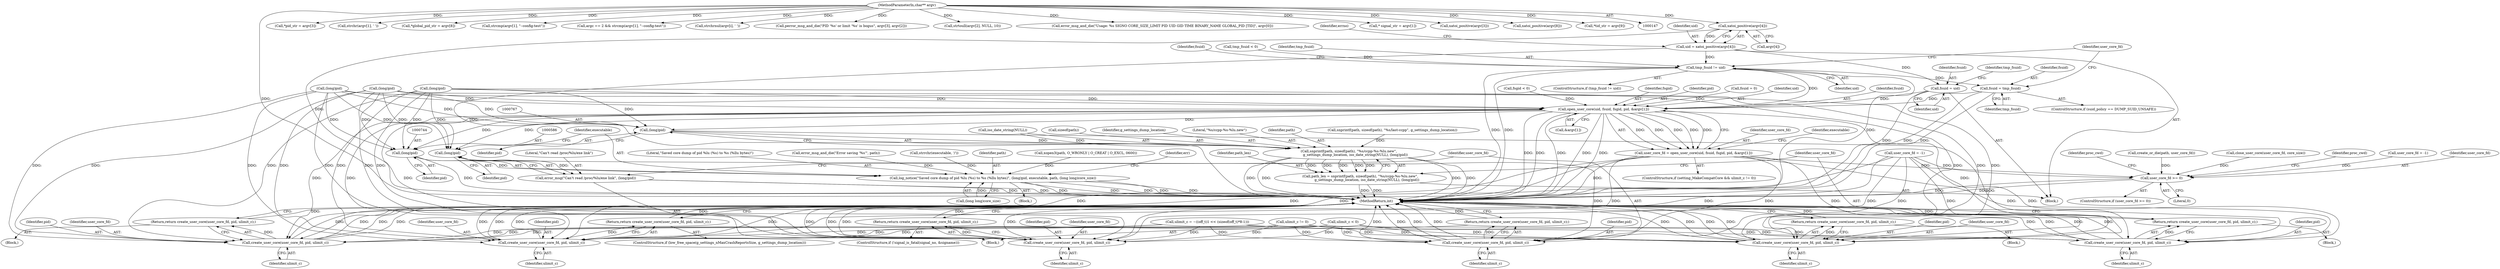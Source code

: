 digraph "0_abrt_3c1b60cfa62d39e5fff5a53a5bc53dae189e740e@array" {
"1000394" [label="(Call,xatoi_positive(argv[4]))"];
"1000149" [label="(MethodParameterIn,char** argv)"];
"1000392" [label="(Call,uid = xatoi_positive(argv[4]))"];
"1000498" [label="(Call,fsuid = uid)"];
"1000569" [label="(Call,open_user_core(uid, fsuid, fsgid, pid, &argv[1]))"];
"1000567" [label="(Call,user_core_fd = open_user_core(uid, fsuid, fsgid, pid, &argv[1]))"];
"1000589" [label="(Call,create_user_core(user_core_fd, pid, ulimit_c))"];
"1000588" [label="(Return,return create_user_core(user_core_fd, pid, ulimit_c);)"];
"1000604" [label="(Call,create_user_core(user_core_fd, pid, ulimit_c))"];
"1000603" [label="(Return,return create_user_core(user_core_fd, pid, ulimit_c);)"];
"1000622" [label="(Call,create_user_core(user_core_fd, pid, ulimit_c))"];
"1000621" [label="(Return,return create_user_core(user_core_fd, pid, ulimit_c);)"];
"1000642" [label="(Call,create_user_core(user_core_fd, pid, ulimit_c))"];
"1000641" [label="(Return,return create_user_core(user_core_fd, pid, ulimit_c);)"];
"1000658" [label="(Call,create_user_core(user_core_fd, pid, ulimit_c))"];
"1000657" [label="(Return,return create_user_core(user_core_fd, pid, ulimit_c);)"];
"1000771" [label="(Call,create_user_core(user_core_fd, pid, ulimit_c))"];
"1000770" [label="(Return,return create_user_core(user_core_fd, pid, ulimit_c);)"];
"1001431" [label="(Call,user_core_fd >= 0)"];
"1000585" [label="(Call,(long)pid)"];
"1000583" [label="(Call,error_msg(\"Can't read /proc/%lu/exe link\", (long)pid))"];
"1000743" [label="(Call,(long)pid)"];
"1000741" [label="(Call,log_notice(\"Saved core dump of pid %lu (%s) to %s (%llu bytes)\", (long)pid, executable, path, (long long)core_size))"];
"1000766" [label="(Call,(long)pid)"];
"1000758" [label="(Call,snprintf(path, sizeof(path), \"%s/ccpp-%s-%lu.new\",\n            g_settings_dump_location, iso_date_string(NULL), (long)pid))"];
"1000756" [label="(Call,path_len = snprintf(path, sizeof(path), \"%s/ccpp-%s-%lu.new\",\n            g_settings_dump_location, iso_date_string(NULL), (long)pid))"];
"1000534" [label="(Call,tmp_fsuid != uid)"];
"1000545" [label="(Call,fsuid = tmp_fsuid)"];
"1000590" [label="(Identifier,user_core_fd)"];
"1000625" [label="(Identifier,ulimit_c)"];
"1000760" [label="(Call,sizeof(path))"];
"1000604" [label="(Call,create_user_core(user_core_fd, pid, ulimit_c))"];
"1000657" [label="(Return,return create_user_core(user_core_fd, pid, ulimit_c);)"];
"1000500" [label="(Identifier,uid)"];
"1000643" [label="(Identifier,user_core_fd)"];
"1000571" [label="(Identifier,fsuid)"];
"1000605" [label="(Identifier,user_core_fd)"];
"1000624" [label="(Identifier,pid)"];
"1000591" [label="(Identifier,pid)"];
"1000763" [label="(Identifier,g_settings_dump_location)"];
"1000545" [label="(Call,fsuid = tmp_fsuid)"];
"1000770" [label="(Return,return create_user_core(user_core_fd, pid, ulimit_c);)"];
"1000379" [label="(Call,*pid_str = argv[3])"];
"1000311" [label="(Call,strchr(argv[1], ' '))"];
"1000769" [label="(Block,)"];
"1000588" [label="(Return,return create_user_core(user_core_fd, pid, ulimit_c);)"];
"1000429" [label="(Call,*global_pid_str = argv[8])"];
"1000561" [label="(ControlStructure,if (setting_MakeCompatCore && ulimit_c != 0))"];
"1000711" [label="(Call,xopen3(path, O_WRONLY | O_CREAT | O_EXCL, 0600))"];
"1001190" [label="(Call,user_core_fd = -1)"];
"1000533" [label="(ControlStructure,if (tmp_fsuid != uid))"];
"1000558" [label="(Identifier,user_core_fd)"];
"1000745" [label="(Identifier,pid)"];
"1000645" [label="(Identifier,ulimit_c)"];
"1000400" [label="(Identifier,errno)"];
"1000395" [label="(Call,argv[4])"];
"1000547" [label="(Identifier,tmp_fsuid)"];
"1000642" [label="(Call,create_user_core(user_core_fd, pid, ulimit_c))"];
"1000291" [label="(Call,strcmp(argv[1], \"--config-test\"))"];
"1000287" [label="(Call,argc == 2 && strcmp(argv[1], \"--config-test\"))"];
"1000330" [label="(Call,strchrnul(argv[i], ' '))"];
"1000756" [label="(Call,path_len = snprintf(path, sizeof(path), \"%s/ccpp-%s-%lu.new\",\n            g_settings_dump_location, iso_date_string(NULL), (long)pid))"];
"1000746" [label="(Identifier,executable)"];
"1000394" [label="(Call,xatoi_positive(argv[4]))"];
"1000752" [label="(Identifier,err)"];
"1000622" [label="(Call,create_user_core(user_core_fd, pid, ulimit_c))"];
"1000641" [label="(Return,return create_user_core(user_core_fd, pid, ulimit_c);)"];
"1000546" [label="(Identifier,fsuid)"];
"1001431" [label="(Call,user_core_fd >= 0)"];
"1000405" [label="(Call,perror_msg_and_die(\"PID '%s' or limit '%s' is bogus\", argv[3], argv[2]))"];
"1000742" [label="(Literal,\"Saved core dump of pid %lu (%s) to %s (%llu bytes)\")"];
"1000361" [label="(Call,ulimit_c < 0)"];
"1000637" [label="(ControlStructure,if (low_free_space(g_settings_nMaxCrashReportsSize, g_settings_dump_location)))"];
"1000585" [label="(Call,(long)pid)"];
"1001432" [label="(Identifier,user_core_fd)"];
"1000772" [label="(Identifier,user_core_fd)"];
"1000488" [label="(Call,(long)pid)"];
"1000583" [label="(Call,error_msg(\"Can't read /proc/%lu/exe link\", (long)pid))"];
"1000584" [label="(Literal,\"Can't read /proc/%lu/exe link\")"];
"1000521" [label="(Call,fsgid < 0)"];
"1000365" [label="(Call,ulimit_c = ~((off_t)1 << (sizeof(off_t)*8-1)))"];
"1000606" [label="(Identifier,pid)"];
"1001436" [label="(Identifier,proc_cwd)"];
"1000597" [label="(ControlStructure,if (!signal_is_fatal(signal_no, &signame)))"];
"1000768" [label="(Identifier,pid)"];
"1000762" [label="(Literal,\"%s/ccpp-%s-%lu.new\")"];
"1000589" [label="(Call,create_user_core(user_core_fd, pid, ulimit_c))"];
"1000149" [label="(MethodParameterIn,char** argv)"];
"1000354" [label="(Call,strtoull(argv[2], NULL, 10))"];
"1001244" [label="(Call,create_or_die(path, user_core_fd))"];
"1000507" [label="(Call,tmp_fsuid < 0)"];
"1000661" [label="(Identifier,ulimit_c)"];
"1000741" [label="(Call,log_notice(\"Saved core dump of pid %lu (%s) to %s (%llu bytes)\", (long)pid, executable, path, (long long)core_size))"];
"1000738" [label="(Call,error_msg_and_die(\"Error saving '%s'\", path))"];
"1000774" [label="(Identifier,ulimit_c)"];
"1001160" [label="(Call,close_user_core(user_core_fd, core_size))"];
"1000572" [label="(Identifier,fsgid)"];
"1000660" [label="(Identifier,pid)"];
"1000305" [label="(Call,error_msg_and_die(\"Usage: %s SIGNO CORE_SIZE_LIMIT PID UID GID TIME BINARY_NAME GLOBAL_PID [TID]\", argv[0]))"];
"1000574" [label="(Call,&argv[1])"];
"1000665" [label="(Call,strrchr(executable, '/'))"];
"1000607" [label="(Identifier,ulimit_c)"];
"1000150" [label="(Block,)"];
"1000766" [label="(Call,(long)pid)"];
"1000771" [label="(Call,create_user_core(user_core_fd, pid, ulimit_c))"];
"1000623" [label="(Identifier,user_core_fd)"];
"1000747" [label="(Identifier,path)"];
"1000656" [label="(Block,)"];
"1001447" [label="(MethodReturn,int)"];
"1000618" [label="(Block,)"];
"1000341" [label="(Call,* signal_str = argv[1])"];
"1000658" [label="(Call,create_user_core(user_core_fd, pid, ulimit_c))"];
"1000503" [label="(Identifier,tmp_fsuid)"];
"1000535" [label="(Identifier,tmp_fsuid)"];
"1000582" [label="(Block,)"];
"1000539" [label="(Identifier,fsuid)"];
"1000393" [label="(Identifier,uid)"];
"1000573" [label="(Identifier,pid)"];
"1000621" [label="(Return,return create_user_core(user_core_fd, pid, ulimit_c);)"];
"1000678" [label="(Block,)"];
"1000603" [label="(Return,return create_user_core(user_core_fd, pid, ulimit_c);)"];
"1000568" [label="(Identifier,user_core_fd)"];
"1000759" [label="(Identifier,path)"];
"1000592" [label="(Identifier,ulimit_c)"];
"1000564" [label="(Call,ulimit_c != 0)"];
"1000387" [label="(Call,xatoi_positive(argv[3]))"];
"1000646" [label="(Call,snprintf(path, sizeof(path), \"%s/last-ccpp\", g_settings_dump_location))"];
"1000541" [label="(ControlStructure,if (suid_policy == DUMP_SUID_UNSAFE))"];
"1000758" [label="(Call,snprintf(path, sizeof(path), \"%s/ccpp-%s-%lu.new\",\n            g_settings_dump_location, iso_date_string(NULL), (long)pid))"];
"1000644" [label="(Identifier,pid)"];
"1000773" [label="(Identifier,pid)"];
"1000534" [label="(Call,tmp_fsuid != uid)"];
"1000748" [label="(Call,(long long)core_size)"];
"1001433" [label="(Literal,0)"];
"1000743" [label="(Call,(long)pid)"];
"1000536" [label="(Identifier,uid)"];
"1000538" [label="(Call,fsuid = 0)"];
"1000757" [label="(Identifier,path_len)"];
"1000437" [label="(Call,xatoi_positive(argv[8]))"];
"1000567" [label="(Call,user_core_fd = open_user_core(uid, fsuid, fsgid, pid, &argv[1]))"];
"1001430" [label="(ControlStructure,if (user_core_fd >= 0))"];
"1000447" [label="(Call,*tid_str = argv[9])"];
"1000587" [label="(Identifier,pid)"];
"1000557" [label="(Call,user_core_fd = -1)"];
"1000764" [label="(Call,iso_date_string(NULL))"];
"1000526" [label="(Call,(long)pid)"];
"1000570" [label="(Identifier,uid)"];
"1000499" [label="(Identifier,fsuid)"];
"1000498" [label="(Call,fsuid = uid)"];
"1000392" [label="(Call,uid = xatoi_positive(argv[4]))"];
"1000512" [label="(Call,(long)pid)"];
"1001441" [label="(Identifier,proc_cwd)"];
"1000569" [label="(Call,open_user_core(uid, fsuid, fsgid, pid, &argv[1]))"];
"1000659" [label="(Identifier,user_core_fd)"];
"1000580" [label="(Identifier,executable)"];
"1000394" -> "1000392"  [label="AST: "];
"1000394" -> "1000395"  [label="CFG: "];
"1000395" -> "1000394"  [label="AST: "];
"1000392" -> "1000394"  [label="CFG: "];
"1000394" -> "1001447"  [label="DDG: "];
"1000394" -> "1000392"  [label="DDG: "];
"1000149" -> "1000394"  [label="DDG: "];
"1000149" -> "1000147"  [label="AST: "];
"1000149" -> "1001447"  [label="DDG: "];
"1000149" -> "1000287"  [label="DDG: "];
"1000149" -> "1000291"  [label="DDG: "];
"1000149" -> "1000305"  [label="DDG: "];
"1000149" -> "1000311"  [label="DDG: "];
"1000149" -> "1000330"  [label="DDG: "];
"1000149" -> "1000341"  [label="DDG: "];
"1000149" -> "1000354"  [label="DDG: "];
"1000149" -> "1000379"  [label="DDG: "];
"1000149" -> "1000387"  [label="DDG: "];
"1000149" -> "1000405"  [label="DDG: "];
"1000149" -> "1000429"  [label="DDG: "];
"1000149" -> "1000437"  [label="DDG: "];
"1000149" -> "1000447"  [label="DDG: "];
"1000392" -> "1000150"  [label="AST: "];
"1000393" -> "1000392"  [label="AST: "];
"1000400" -> "1000392"  [label="CFG: "];
"1000392" -> "1001447"  [label="DDG: "];
"1000392" -> "1000498"  [label="DDG: "];
"1000392" -> "1000534"  [label="DDG: "];
"1000498" -> "1000150"  [label="AST: "];
"1000498" -> "1000500"  [label="CFG: "];
"1000499" -> "1000498"  [label="AST: "];
"1000500" -> "1000498"  [label="AST: "];
"1000503" -> "1000498"  [label="CFG: "];
"1000498" -> "1001447"  [label="DDG: "];
"1000498" -> "1000569"  [label="DDG: "];
"1000569" -> "1000567"  [label="AST: "];
"1000569" -> "1000574"  [label="CFG: "];
"1000570" -> "1000569"  [label="AST: "];
"1000571" -> "1000569"  [label="AST: "];
"1000572" -> "1000569"  [label="AST: "];
"1000573" -> "1000569"  [label="AST: "];
"1000574" -> "1000569"  [label="AST: "];
"1000567" -> "1000569"  [label="CFG: "];
"1000569" -> "1001447"  [label="DDG: "];
"1000569" -> "1001447"  [label="DDG: "];
"1000569" -> "1001447"  [label="DDG: "];
"1000569" -> "1001447"  [label="DDG: "];
"1000569" -> "1001447"  [label="DDG: "];
"1000569" -> "1000567"  [label="DDG: "];
"1000569" -> "1000567"  [label="DDG: "];
"1000569" -> "1000567"  [label="DDG: "];
"1000569" -> "1000567"  [label="DDG: "];
"1000569" -> "1000567"  [label="DDG: "];
"1000534" -> "1000569"  [label="DDG: "];
"1000545" -> "1000569"  [label="DDG: "];
"1000538" -> "1000569"  [label="DDG: "];
"1000521" -> "1000569"  [label="DDG: "];
"1000512" -> "1000569"  [label="DDG: "];
"1000526" -> "1000569"  [label="DDG: "];
"1000488" -> "1000569"  [label="DDG: "];
"1000569" -> "1000585"  [label="DDG: "];
"1000569" -> "1000604"  [label="DDG: "];
"1000569" -> "1000622"  [label="DDG: "];
"1000569" -> "1000642"  [label="DDG: "];
"1000569" -> "1000658"  [label="DDG: "];
"1000569" -> "1000743"  [label="DDG: "];
"1000569" -> "1000766"  [label="DDG: "];
"1000567" -> "1000561"  [label="AST: "];
"1000568" -> "1000567"  [label="AST: "];
"1000580" -> "1000567"  [label="CFG: "];
"1000567" -> "1001447"  [label="DDG: "];
"1000567" -> "1000589"  [label="DDG: "];
"1000567" -> "1000604"  [label="DDG: "];
"1000567" -> "1000622"  [label="DDG: "];
"1000567" -> "1000642"  [label="DDG: "];
"1000567" -> "1000658"  [label="DDG: "];
"1000567" -> "1000771"  [label="DDG: "];
"1000567" -> "1001431"  [label="DDG: "];
"1000589" -> "1000588"  [label="AST: "];
"1000589" -> "1000592"  [label="CFG: "];
"1000590" -> "1000589"  [label="AST: "];
"1000591" -> "1000589"  [label="AST: "];
"1000592" -> "1000589"  [label="AST: "];
"1000588" -> "1000589"  [label="CFG: "];
"1000589" -> "1001447"  [label="DDG: "];
"1000589" -> "1001447"  [label="DDG: "];
"1000589" -> "1001447"  [label="DDG: "];
"1000589" -> "1001447"  [label="DDG: "];
"1000589" -> "1000588"  [label="DDG: "];
"1000557" -> "1000589"  [label="DDG: "];
"1000585" -> "1000589"  [label="DDG: "];
"1000564" -> "1000589"  [label="DDG: "];
"1000365" -> "1000589"  [label="DDG: "];
"1000361" -> "1000589"  [label="DDG: "];
"1000588" -> "1000582"  [label="AST: "];
"1001447" -> "1000588"  [label="CFG: "];
"1000588" -> "1001447"  [label="DDG: "];
"1000604" -> "1000603"  [label="AST: "];
"1000604" -> "1000607"  [label="CFG: "];
"1000605" -> "1000604"  [label="AST: "];
"1000606" -> "1000604"  [label="AST: "];
"1000607" -> "1000604"  [label="AST: "];
"1000603" -> "1000604"  [label="CFG: "];
"1000604" -> "1001447"  [label="DDG: "];
"1000604" -> "1001447"  [label="DDG: "];
"1000604" -> "1001447"  [label="DDG: "];
"1000604" -> "1001447"  [label="DDG: "];
"1000604" -> "1000603"  [label="DDG: "];
"1000557" -> "1000604"  [label="DDG: "];
"1000512" -> "1000604"  [label="DDG: "];
"1000526" -> "1000604"  [label="DDG: "];
"1000488" -> "1000604"  [label="DDG: "];
"1000564" -> "1000604"  [label="DDG: "];
"1000365" -> "1000604"  [label="DDG: "];
"1000361" -> "1000604"  [label="DDG: "];
"1000603" -> "1000597"  [label="AST: "];
"1001447" -> "1000603"  [label="CFG: "];
"1000603" -> "1001447"  [label="DDG: "];
"1000622" -> "1000621"  [label="AST: "];
"1000622" -> "1000625"  [label="CFG: "];
"1000623" -> "1000622"  [label="AST: "];
"1000624" -> "1000622"  [label="AST: "];
"1000625" -> "1000622"  [label="AST: "];
"1000621" -> "1000622"  [label="CFG: "];
"1000622" -> "1001447"  [label="DDG: "];
"1000622" -> "1001447"  [label="DDG: "];
"1000622" -> "1001447"  [label="DDG: "];
"1000622" -> "1001447"  [label="DDG: "];
"1000622" -> "1000621"  [label="DDG: "];
"1000557" -> "1000622"  [label="DDG: "];
"1000512" -> "1000622"  [label="DDG: "];
"1000526" -> "1000622"  [label="DDG: "];
"1000488" -> "1000622"  [label="DDG: "];
"1000564" -> "1000622"  [label="DDG: "];
"1000365" -> "1000622"  [label="DDG: "];
"1000361" -> "1000622"  [label="DDG: "];
"1000621" -> "1000618"  [label="AST: "];
"1001447" -> "1000621"  [label="CFG: "];
"1000621" -> "1001447"  [label="DDG: "];
"1000642" -> "1000641"  [label="AST: "];
"1000642" -> "1000645"  [label="CFG: "];
"1000643" -> "1000642"  [label="AST: "];
"1000644" -> "1000642"  [label="AST: "];
"1000645" -> "1000642"  [label="AST: "];
"1000641" -> "1000642"  [label="CFG: "];
"1000642" -> "1001447"  [label="DDG: "];
"1000642" -> "1001447"  [label="DDG: "];
"1000642" -> "1001447"  [label="DDG: "];
"1000642" -> "1001447"  [label="DDG: "];
"1000642" -> "1000641"  [label="DDG: "];
"1000557" -> "1000642"  [label="DDG: "];
"1000512" -> "1000642"  [label="DDG: "];
"1000526" -> "1000642"  [label="DDG: "];
"1000488" -> "1000642"  [label="DDG: "];
"1000564" -> "1000642"  [label="DDG: "];
"1000365" -> "1000642"  [label="DDG: "];
"1000361" -> "1000642"  [label="DDG: "];
"1000641" -> "1000637"  [label="AST: "];
"1001447" -> "1000641"  [label="CFG: "];
"1000641" -> "1001447"  [label="DDG: "];
"1000658" -> "1000657"  [label="AST: "];
"1000658" -> "1000661"  [label="CFG: "];
"1000659" -> "1000658"  [label="AST: "];
"1000660" -> "1000658"  [label="AST: "];
"1000661" -> "1000658"  [label="AST: "];
"1000657" -> "1000658"  [label="CFG: "];
"1000658" -> "1001447"  [label="DDG: "];
"1000658" -> "1001447"  [label="DDG: "];
"1000658" -> "1001447"  [label="DDG: "];
"1000658" -> "1001447"  [label="DDG: "];
"1000658" -> "1000657"  [label="DDG: "];
"1000557" -> "1000658"  [label="DDG: "];
"1000512" -> "1000658"  [label="DDG: "];
"1000526" -> "1000658"  [label="DDG: "];
"1000488" -> "1000658"  [label="DDG: "];
"1000564" -> "1000658"  [label="DDG: "];
"1000365" -> "1000658"  [label="DDG: "];
"1000361" -> "1000658"  [label="DDG: "];
"1000657" -> "1000656"  [label="AST: "];
"1001447" -> "1000657"  [label="CFG: "];
"1000657" -> "1001447"  [label="DDG: "];
"1000771" -> "1000770"  [label="AST: "];
"1000771" -> "1000774"  [label="CFG: "];
"1000772" -> "1000771"  [label="AST: "];
"1000773" -> "1000771"  [label="AST: "];
"1000774" -> "1000771"  [label="AST: "];
"1000770" -> "1000771"  [label="CFG: "];
"1000771" -> "1001447"  [label="DDG: "];
"1000771" -> "1001447"  [label="DDG: "];
"1000771" -> "1001447"  [label="DDG: "];
"1000771" -> "1001447"  [label="DDG: "];
"1000771" -> "1000770"  [label="DDG: "];
"1000557" -> "1000771"  [label="DDG: "];
"1000766" -> "1000771"  [label="DDG: "];
"1000564" -> "1000771"  [label="DDG: "];
"1000365" -> "1000771"  [label="DDG: "];
"1000361" -> "1000771"  [label="DDG: "];
"1000770" -> "1000769"  [label="AST: "];
"1001447" -> "1000770"  [label="CFG: "];
"1000770" -> "1001447"  [label="DDG: "];
"1001431" -> "1001430"  [label="AST: "];
"1001431" -> "1001433"  [label="CFG: "];
"1001432" -> "1001431"  [label="AST: "];
"1001433" -> "1001431"  [label="AST: "];
"1001436" -> "1001431"  [label="CFG: "];
"1001441" -> "1001431"  [label="CFG: "];
"1001431" -> "1001447"  [label="DDG: "];
"1001431" -> "1001447"  [label="DDG: "];
"1001190" -> "1001431"  [label="DDG: "];
"1001160" -> "1001431"  [label="DDG: "];
"1001244" -> "1001431"  [label="DDG: "];
"1000557" -> "1001431"  [label="DDG: "];
"1000585" -> "1000583"  [label="AST: "];
"1000585" -> "1000587"  [label="CFG: "];
"1000586" -> "1000585"  [label="AST: "];
"1000587" -> "1000585"  [label="AST: "];
"1000583" -> "1000585"  [label="CFG: "];
"1000585" -> "1000583"  [label="DDG: "];
"1000512" -> "1000585"  [label="DDG: "];
"1000526" -> "1000585"  [label="DDG: "];
"1000488" -> "1000585"  [label="DDG: "];
"1000583" -> "1000582"  [label="AST: "];
"1000584" -> "1000583"  [label="AST: "];
"1000590" -> "1000583"  [label="CFG: "];
"1000583" -> "1001447"  [label="DDG: "];
"1000583" -> "1001447"  [label="DDG: "];
"1000743" -> "1000741"  [label="AST: "];
"1000743" -> "1000745"  [label="CFG: "];
"1000744" -> "1000743"  [label="AST: "];
"1000745" -> "1000743"  [label="AST: "];
"1000746" -> "1000743"  [label="CFG: "];
"1000743" -> "1001447"  [label="DDG: "];
"1000743" -> "1000741"  [label="DDG: "];
"1000512" -> "1000743"  [label="DDG: "];
"1000526" -> "1000743"  [label="DDG: "];
"1000488" -> "1000743"  [label="DDG: "];
"1000741" -> "1000678"  [label="AST: "];
"1000741" -> "1000748"  [label="CFG: "];
"1000742" -> "1000741"  [label="AST: "];
"1000746" -> "1000741"  [label="AST: "];
"1000747" -> "1000741"  [label="AST: "];
"1000748" -> "1000741"  [label="AST: "];
"1000752" -> "1000741"  [label="CFG: "];
"1000741" -> "1001447"  [label="DDG: "];
"1000741" -> "1001447"  [label="DDG: "];
"1000741" -> "1001447"  [label="DDG: "];
"1000741" -> "1001447"  [label="DDG: "];
"1000741" -> "1001447"  [label="DDG: "];
"1000665" -> "1000741"  [label="DDG: "];
"1000711" -> "1000741"  [label="DDG: "];
"1000738" -> "1000741"  [label="DDG: "];
"1000748" -> "1000741"  [label="DDG: "];
"1000766" -> "1000758"  [label="AST: "];
"1000766" -> "1000768"  [label="CFG: "];
"1000767" -> "1000766"  [label="AST: "];
"1000768" -> "1000766"  [label="AST: "];
"1000758" -> "1000766"  [label="CFG: "];
"1000766" -> "1000758"  [label="DDG: "];
"1000512" -> "1000766"  [label="DDG: "];
"1000526" -> "1000766"  [label="DDG: "];
"1000488" -> "1000766"  [label="DDG: "];
"1000758" -> "1000756"  [label="AST: "];
"1000759" -> "1000758"  [label="AST: "];
"1000760" -> "1000758"  [label="AST: "];
"1000762" -> "1000758"  [label="AST: "];
"1000763" -> "1000758"  [label="AST: "];
"1000764" -> "1000758"  [label="AST: "];
"1000756" -> "1000758"  [label="CFG: "];
"1000758" -> "1001447"  [label="DDG: "];
"1000758" -> "1001447"  [label="DDG: "];
"1000758" -> "1001447"  [label="DDG: "];
"1000758" -> "1001447"  [label="DDG: "];
"1000758" -> "1000756"  [label="DDG: "];
"1000758" -> "1000756"  [label="DDG: "];
"1000758" -> "1000756"  [label="DDG: "];
"1000758" -> "1000756"  [label="DDG: "];
"1000758" -> "1000756"  [label="DDG: "];
"1000646" -> "1000758"  [label="DDG: "];
"1000764" -> "1000758"  [label="DDG: "];
"1000756" -> "1000150"  [label="AST: "];
"1000757" -> "1000756"  [label="AST: "];
"1000772" -> "1000756"  [label="CFG: "];
"1000756" -> "1001447"  [label="DDG: "];
"1000756" -> "1001447"  [label="DDG: "];
"1000534" -> "1000533"  [label="AST: "];
"1000534" -> "1000536"  [label="CFG: "];
"1000535" -> "1000534"  [label="AST: "];
"1000536" -> "1000534"  [label="AST: "];
"1000539" -> "1000534"  [label="CFG: "];
"1000558" -> "1000534"  [label="CFG: "];
"1000534" -> "1001447"  [label="DDG: "];
"1000534" -> "1001447"  [label="DDG: "];
"1000534" -> "1001447"  [label="DDG: "];
"1000507" -> "1000534"  [label="DDG: "];
"1000534" -> "1000545"  [label="DDG: "];
"1000545" -> "1000541"  [label="AST: "];
"1000545" -> "1000547"  [label="CFG: "];
"1000546" -> "1000545"  [label="AST: "];
"1000547" -> "1000545"  [label="AST: "];
"1000558" -> "1000545"  [label="CFG: "];
"1000545" -> "1001447"  [label="DDG: "];
"1000545" -> "1001447"  [label="DDG: "];
}

